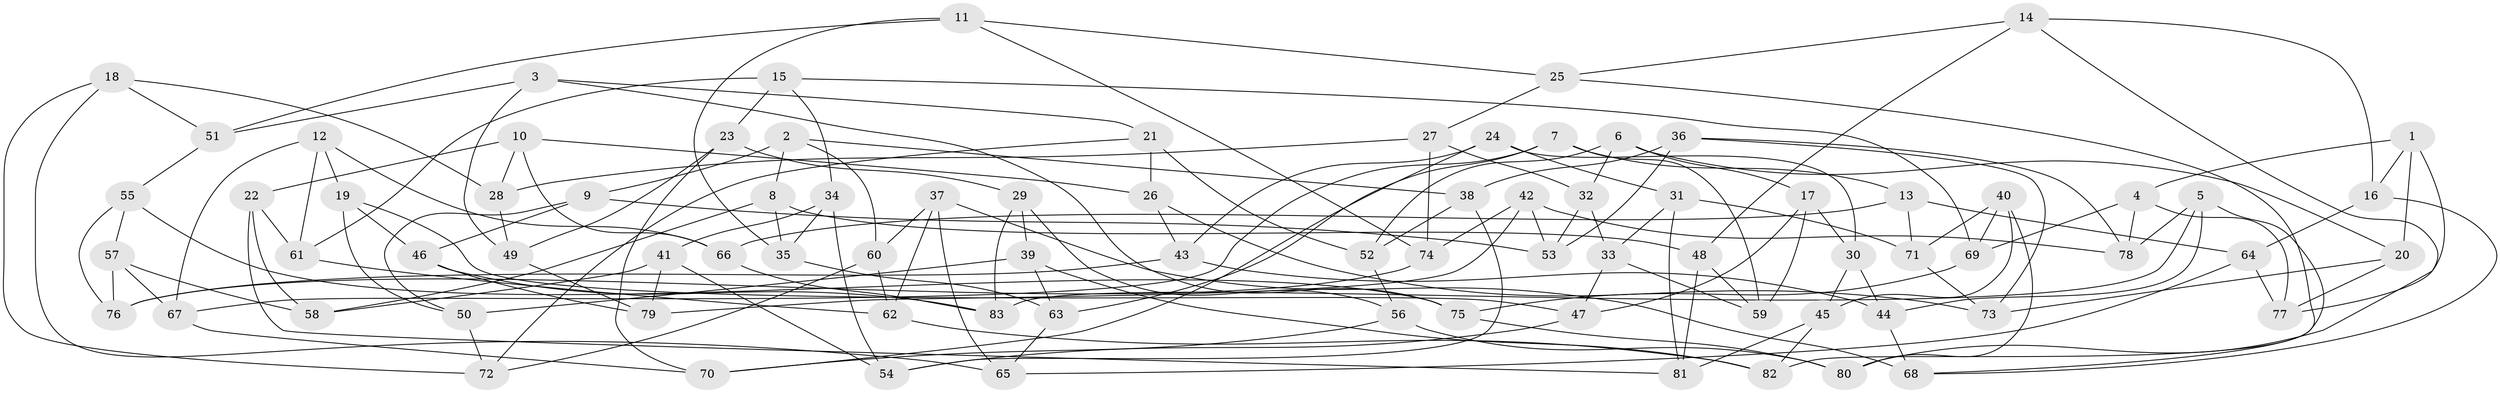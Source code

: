 // coarse degree distribution, {3: 0.04, 6: 0.44, 5: 0.2, 4: 0.32}
// Generated by graph-tools (version 1.1) at 2025/42/03/06/25 10:42:25]
// undirected, 83 vertices, 166 edges
graph export_dot {
graph [start="1"]
  node [color=gray90,style=filled];
  1;
  2;
  3;
  4;
  5;
  6;
  7;
  8;
  9;
  10;
  11;
  12;
  13;
  14;
  15;
  16;
  17;
  18;
  19;
  20;
  21;
  22;
  23;
  24;
  25;
  26;
  27;
  28;
  29;
  30;
  31;
  32;
  33;
  34;
  35;
  36;
  37;
  38;
  39;
  40;
  41;
  42;
  43;
  44;
  45;
  46;
  47;
  48;
  49;
  50;
  51;
  52;
  53;
  54;
  55;
  56;
  57;
  58;
  59;
  60;
  61;
  62;
  63;
  64;
  65;
  66;
  67;
  68;
  69;
  70;
  71;
  72;
  73;
  74;
  75;
  76;
  77;
  78;
  79;
  80;
  81;
  82;
  83;
  1 -- 4;
  1 -- 16;
  1 -- 20;
  1 -- 77;
  2 -- 38;
  2 -- 8;
  2 -- 9;
  2 -- 60;
  3 -- 49;
  3 -- 51;
  3 -- 75;
  3 -- 21;
  4 -- 69;
  4 -- 77;
  4 -- 78;
  5 -- 83;
  5 -- 44;
  5 -- 78;
  5 -- 68;
  6 -- 20;
  6 -- 17;
  6 -- 52;
  6 -- 32;
  7 -- 67;
  7 -- 63;
  7 -- 59;
  7 -- 13;
  8 -- 58;
  8 -- 35;
  8 -- 48;
  9 -- 46;
  9 -- 53;
  9 -- 50;
  10 -- 26;
  10 -- 22;
  10 -- 66;
  10 -- 28;
  11 -- 74;
  11 -- 25;
  11 -- 51;
  11 -- 35;
  12 -- 19;
  12 -- 66;
  12 -- 61;
  12 -- 67;
  13 -- 71;
  13 -- 66;
  13 -- 64;
  14 -- 25;
  14 -- 16;
  14 -- 80;
  14 -- 48;
  15 -- 69;
  15 -- 34;
  15 -- 61;
  15 -- 23;
  16 -- 68;
  16 -- 64;
  17 -- 47;
  17 -- 30;
  17 -- 59;
  18 -- 65;
  18 -- 51;
  18 -- 28;
  18 -- 72;
  19 -- 50;
  19 -- 47;
  19 -- 46;
  20 -- 77;
  20 -- 73;
  21 -- 52;
  21 -- 72;
  21 -- 26;
  22 -- 81;
  22 -- 61;
  22 -- 58;
  23 -- 29;
  23 -- 49;
  23 -- 70;
  24 -- 43;
  24 -- 31;
  24 -- 30;
  24 -- 70;
  25 -- 82;
  25 -- 27;
  26 -- 73;
  26 -- 43;
  27 -- 28;
  27 -- 32;
  27 -- 74;
  28 -- 49;
  29 -- 56;
  29 -- 39;
  29 -- 83;
  30 -- 44;
  30 -- 45;
  31 -- 33;
  31 -- 71;
  31 -- 81;
  32 -- 53;
  32 -- 33;
  33 -- 59;
  33 -- 47;
  34 -- 35;
  34 -- 54;
  34 -- 41;
  35 -- 63;
  36 -- 38;
  36 -- 73;
  36 -- 78;
  36 -- 53;
  37 -- 60;
  37 -- 65;
  37 -- 68;
  37 -- 62;
  38 -- 54;
  38 -- 52;
  39 -- 82;
  39 -- 50;
  39 -- 63;
  40 -- 80;
  40 -- 69;
  40 -- 45;
  40 -- 71;
  41 -- 54;
  41 -- 79;
  41 -- 58;
  42 -- 53;
  42 -- 74;
  42 -- 78;
  42 -- 79;
  43 -- 44;
  43 -- 76;
  44 -- 68;
  45 -- 81;
  45 -- 82;
  46 -- 79;
  46 -- 83;
  47 -- 54;
  48 -- 81;
  48 -- 59;
  49 -- 79;
  50 -- 72;
  51 -- 55;
  52 -- 56;
  55 -- 57;
  55 -- 76;
  55 -- 75;
  56 -- 70;
  56 -- 80;
  57 -- 76;
  57 -- 67;
  57 -- 58;
  60 -- 72;
  60 -- 62;
  61 -- 62;
  62 -- 82;
  63 -- 65;
  64 -- 65;
  64 -- 77;
  66 -- 83;
  67 -- 70;
  69 -- 75;
  71 -- 73;
  74 -- 76;
  75 -- 80;
}
